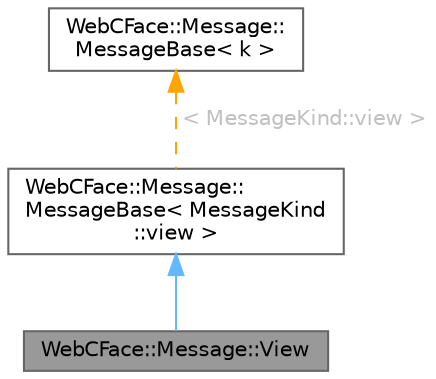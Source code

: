 digraph "WebCFace::Message::View"
{
 // LATEX_PDF_SIZE
  bgcolor="transparent";
  edge [fontname=Helvetica,fontsize=10,labelfontname=Helvetica,labelfontsize=10];
  node [fontname=Helvetica,fontsize=10,shape=box,height=0.2,width=0.4];
  Node1 [id="Node000001",label="WebCFace::Message::View",height=0.2,width=0.4,color="gray40", fillcolor="grey60", style="filled", fontcolor="black",tooltip=" "];
  Node2 -> Node1 [id="edge1_Node000001_Node000002",dir="back",color="steelblue1",style="solid",tooltip=" "];
  Node2 [id="Node000002",label="WebCFace::Message::\lMessageBase\< MessageKind\l::view \>",height=0.2,width=0.4,color="gray40", fillcolor="white", style="filled",URL="$structWebCFace_1_1Message_1_1MessageBase.html",tooltip=" "];
  Node3 -> Node2 [id="edge2_Node000002_Node000003",dir="back",color="orange",style="dashed",tooltip=" ",label=" \< MessageKind::view \>",fontcolor="grey" ];
  Node3 [id="Node000003",label="WebCFace::Message::\lMessageBase\< k \>",height=0.2,width=0.4,color="gray40", fillcolor="white", style="filled",URL="$structWebCFace_1_1Message_1_1MessageBase.html",tooltip="型からkindを取得するためだけのベースクラス"];
}

